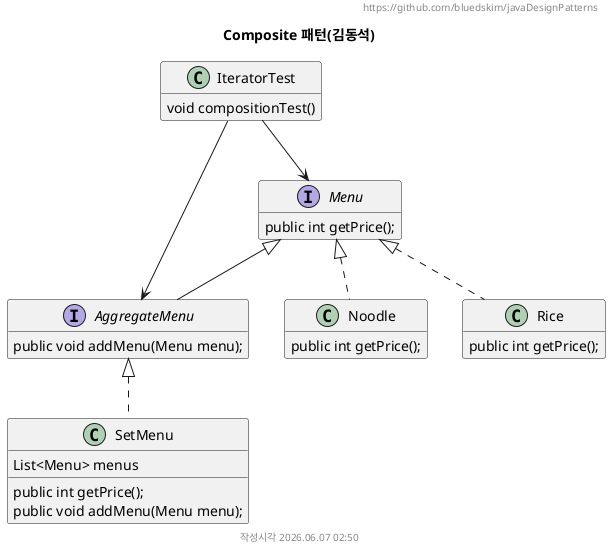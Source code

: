 @startuml Iterator 패턴(김동석)

hide empty members
hide empty methods

title Composite 패턴(김동석)
header https://github.com/bluedskim/javaDesignPatterns
footer 작성시각 %date("yyyy.MM.dd' 'HH:mm")


interface Menu {
	public int getPrice();
}

interface AggregateMenu {
	public void addMenu(Menu menu);
}

class Noodle {
	public int getPrice();
}

class Rice {
	public int getPrice();
}

class SetMenu {
	List<Menu> menus
	public int getPrice();
	public void addMenu(Menu menu);
}

class IteratorTest {
	void compositionTest()
}

Menu <|-- AggregateMenu
Menu <|.. Noodle
Menu <|.. Rice
AggregateMenu <|.. SetMenu

IteratorTest --> Menu
IteratorTest --> AggregateMenu

@enduml